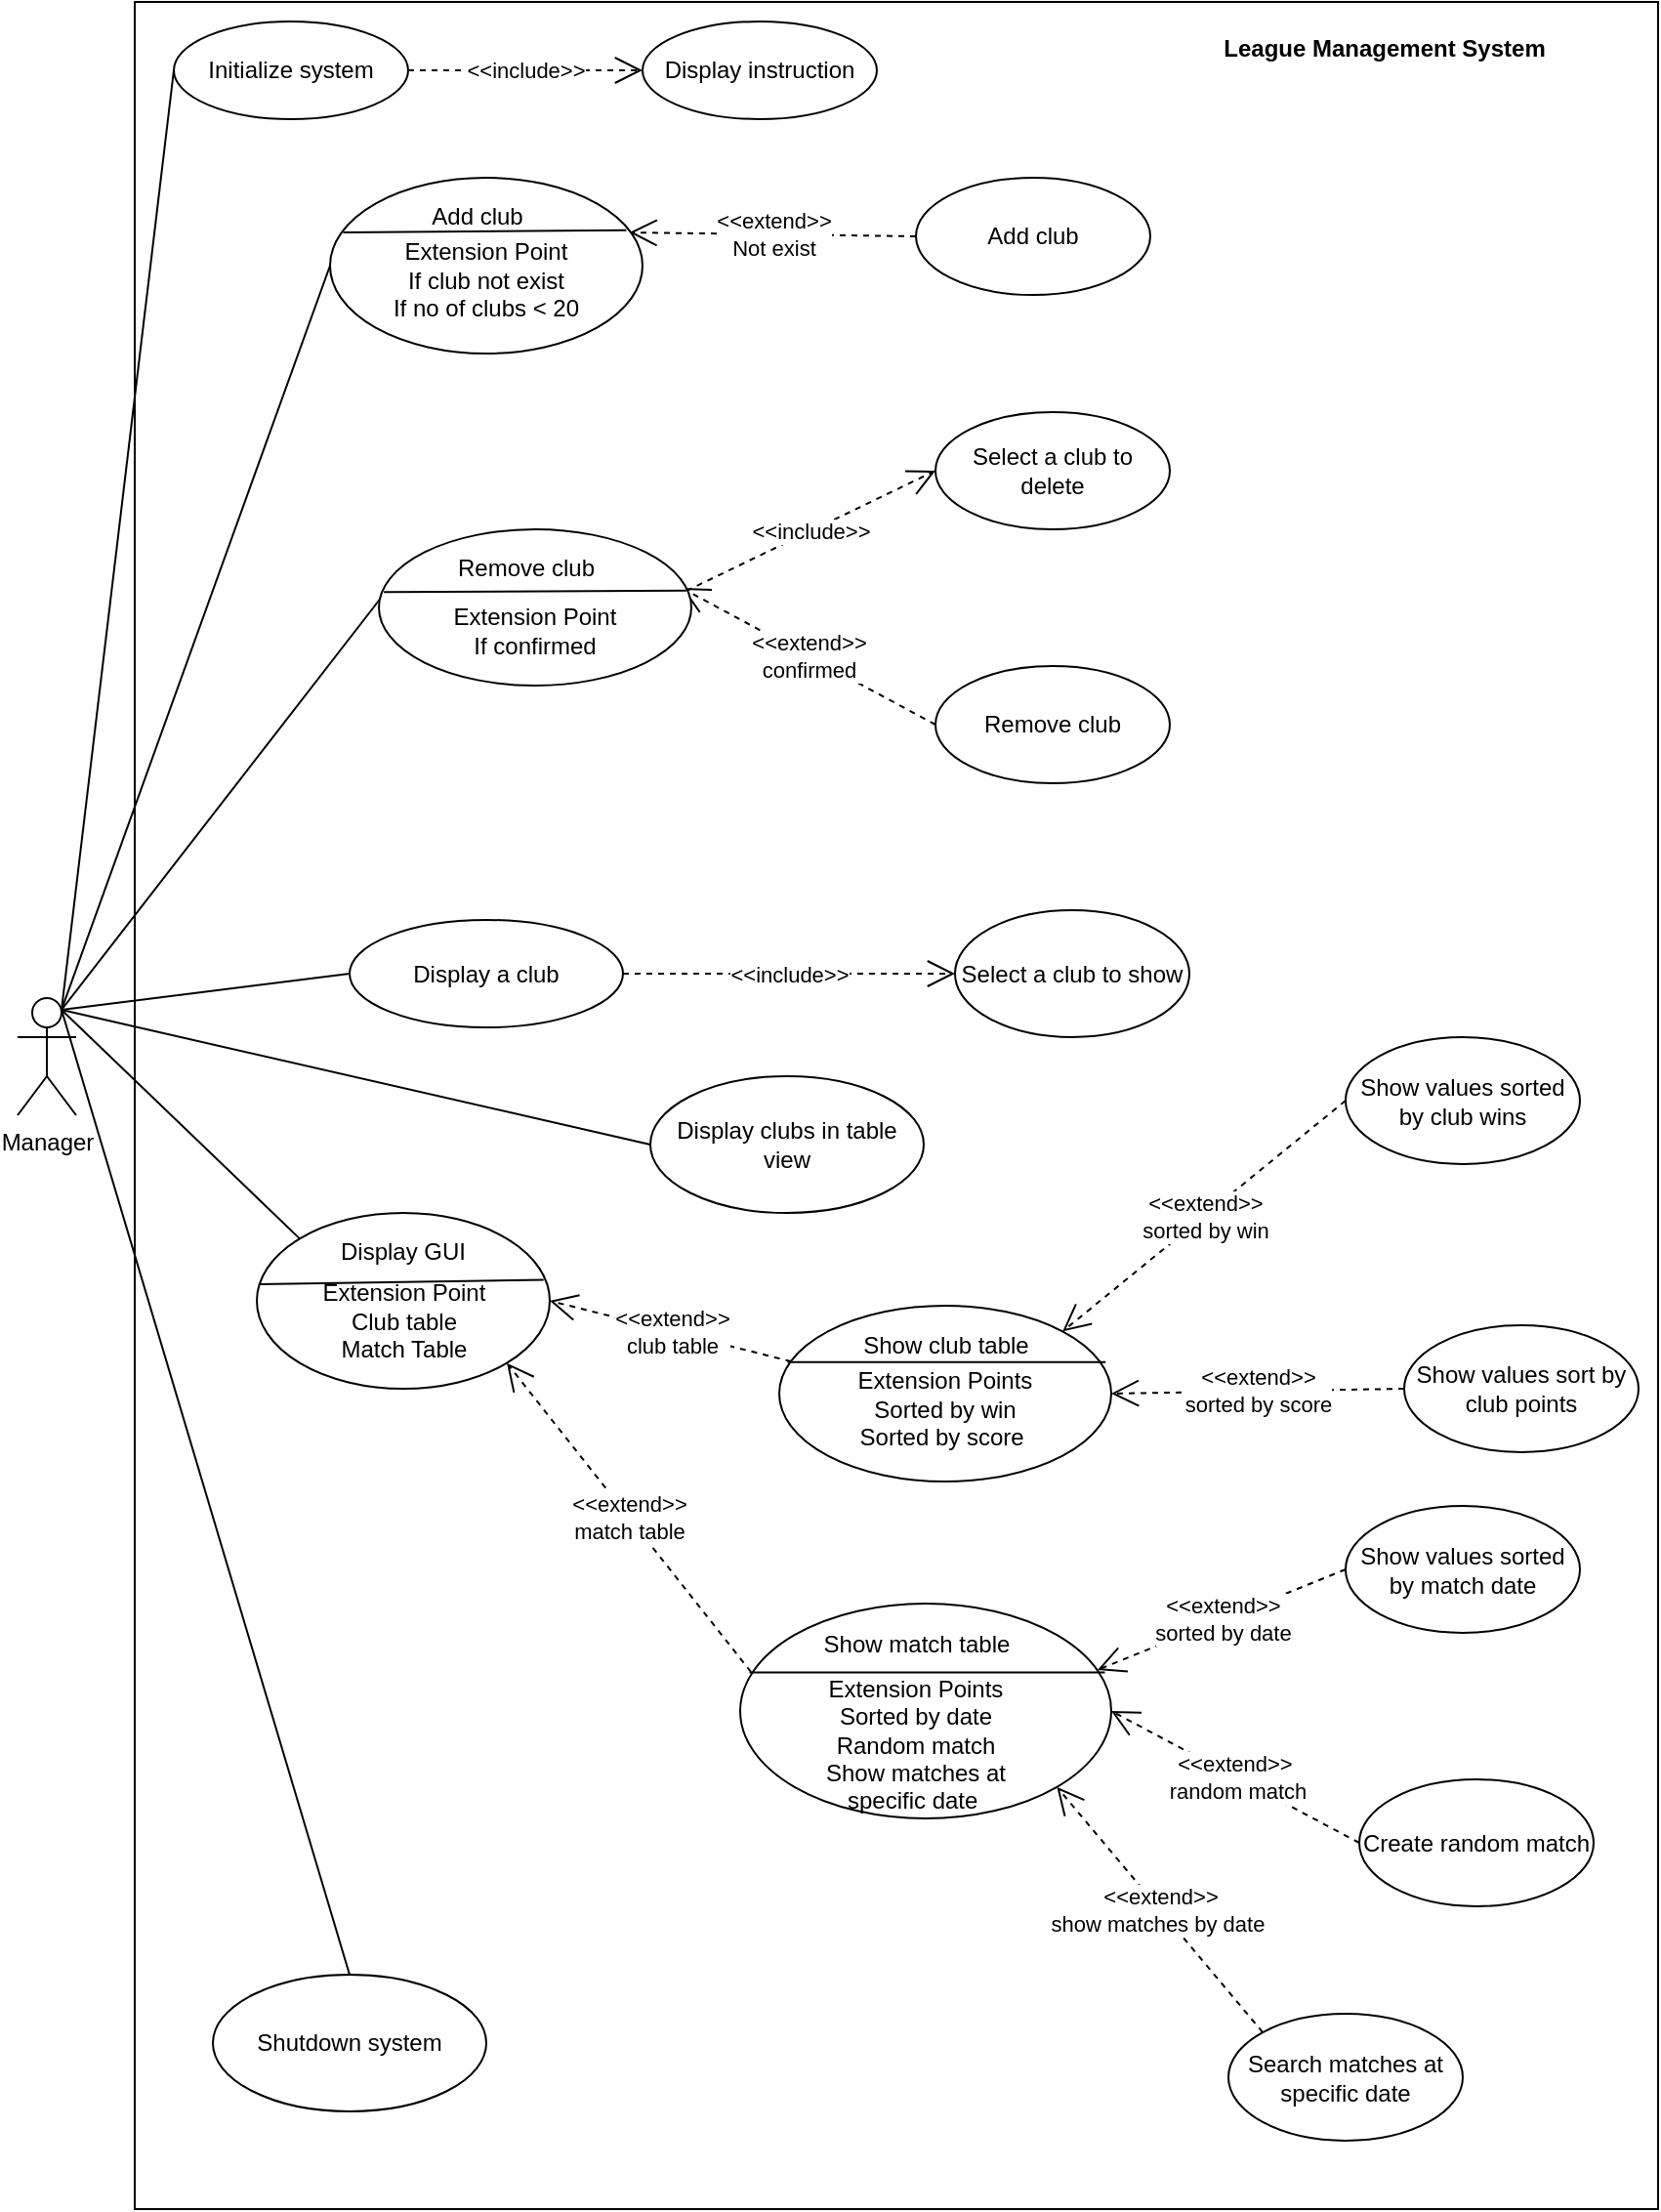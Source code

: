 <mxfile version="13.9.9" type="device"><diagram id="5LK98A33Zvllb8R47b_e" name="Page-1"><mxGraphModel dx="3317" dy="1943" grid="1" gridSize="10" guides="1" tooltips="1" connect="1" arrows="1" fold="1" page="1" pageScale="1" pageWidth="827" pageHeight="1169" math="0" shadow="0"><root><mxCell id="0"/><mxCell id="1" parent="0"/><mxCell id="uNTBhkMORHXBtHxQnhUz-1" value="Manager" style="shape=umlActor;verticalLabelPosition=bottom;verticalAlign=top;html=1;outlineConnect=0;" vertex="1" parent="1"><mxGeometry x="20" y="510" width="30" height="60" as="geometry"/></mxCell><mxCell id="uNTBhkMORHXBtHxQnhUz-2" value="" style="rounded=0;whiteSpace=wrap;html=1;" vertex="1" parent="1"><mxGeometry x="80" width="780" height="1130" as="geometry"/></mxCell><mxCell id="uNTBhkMORHXBtHxQnhUz-5" value="Display a club" style="ellipse;whiteSpace=wrap;html=1;" vertex="1" parent="1"><mxGeometry x="190" y="470" width="140" height="55" as="geometry"/></mxCell><mxCell id="uNTBhkMORHXBtHxQnhUz-8" value="Display instruction" style="ellipse;whiteSpace=wrap;html=1;" vertex="1" parent="1"><mxGeometry x="340" y="10" width="120" height="50" as="geometry"/></mxCell><mxCell id="uNTBhkMORHXBtHxQnhUz-9" value="Display clubs in table view" style="ellipse;whiteSpace=wrap;html=1;" vertex="1" parent="1"><mxGeometry x="344" y="550" width="140" height="70" as="geometry"/></mxCell><mxCell id="uNTBhkMORHXBtHxQnhUz-11" value="" style="ellipse;whiteSpace=wrap;html=1;" vertex="1" parent="1"><mxGeometry x="142.5" y="620" width="150" height="90" as="geometry"/></mxCell><mxCell id="uNTBhkMORHXBtHxQnhUz-12" value="Initialize system" style="ellipse;whiteSpace=wrap;html=1;" vertex="1" parent="1"><mxGeometry x="100" y="10" width="120" height="50" as="geometry"/></mxCell><mxCell id="uNTBhkMORHXBtHxQnhUz-13" value="Shutdown system" style="ellipse;whiteSpace=wrap;html=1;" vertex="1" parent="1"><mxGeometry x="120" y="1010" width="140" height="70" as="geometry"/></mxCell><mxCell id="uNTBhkMORHXBtHxQnhUz-14" value="" style="endArrow=none;html=1;entryX=0;entryY=0.5;entryDx=0;entryDy=0;exitX=0.75;exitY=0.1;exitDx=0;exitDy=0;exitPerimeter=0;" edge="1" parent="1" source="uNTBhkMORHXBtHxQnhUz-1" target="uNTBhkMORHXBtHxQnhUz-12"><mxGeometry width="50" height="50" relative="1" as="geometry"><mxPoint x="50" y="525" as="sourcePoint"/><mxPoint x="100" y="475" as="targetPoint"/></mxGeometry></mxCell><mxCell id="uNTBhkMORHXBtHxQnhUz-15" value="" style="endArrow=none;html=1;exitX=0.75;exitY=0.1;exitDx=0;exitDy=0;exitPerimeter=0;entryX=0;entryY=0.5;entryDx=0;entryDy=0;" edge="1" parent="1" source="uNTBhkMORHXBtHxQnhUz-1"><mxGeometry width="50" height="50" relative="1" as="geometry"><mxPoint x="160" y="420" as="sourcePoint"/><mxPoint x="180.0" y="135" as="targetPoint"/></mxGeometry></mxCell><mxCell id="uNTBhkMORHXBtHxQnhUz-16" value="" style="endArrow=none;html=1;exitX=0.75;exitY=0.1;exitDx=0;exitDy=0;exitPerimeter=0;entryX=0;entryY=0.5;entryDx=0;entryDy=0;" edge="1" parent="1" source="uNTBhkMORHXBtHxQnhUz-1"><mxGeometry width="50" height="50" relative="1" as="geometry"><mxPoint x="160" y="600" as="sourcePoint"/><mxPoint x="210" y="300.0" as="targetPoint"/></mxGeometry></mxCell><mxCell id="uNTBhkMORHXBtHxQnhUz-17" value="" style="endArrow=none;html=1;exitX=0.75;exitY=0.1;exitDx=0;exitDy=0;exitPerimeter=0;entryX=0;entryY=0.5;entryDx=0;entryDy=0;" edge="1" parent="1" source="uNTBhkMORHXBtHxQnhUz-1" target="uNTBhkMORHXBtHxQnhUz-5"><mxGeometry width="50" height="50" relative="1" as="geometry"><mxPoint x="160" y="600" as="sourcePoint"/><mxPoint x="210" y="550" as="targetPoint"/></mxGeometry></mxCell><mxCell id="uNTBhkMORHXBtHxQnhUz-18" value="" style="endArrow=none;html=1;exitX=0.75;exitY=0.1;exitDx=0;exitDy=0;exitPerimeter=0;entryX=0;entryY=0.5;entryDx=0;entryDy=0;" edge="1" parent="1" source="uNTBhkMORHXBtHxQnhUz-1" target="uNTBhkMORHXBtHxQnhUz-9"><mxGeometry width="50" height="50" relative="1" as="geometry"><mxPoint x="40" y="520" as="sourcePoint"/><mxPoint x="210" y="640" as="targetPoint"/></mxGeometry></mxCell><mxCell id="uNTBhkMORHXBtHxQnhUz-19" value="" style="endArrow=none;html=1;exitX=0;exitY=0;exitDx=0;exitDy=0;entryX=0.75;entryY=0.1;entryDx=0;entryDy=0;entryPerimeter=0;" edge="1" parent="1" source="uNTBhkMORHXBtHxQnhUz-11" target="uNTBhkMORHXBtHxQnhUz-1"><mxGeometry width="50" height="50" relative="1" as="geometry"><mxPoint x="110" y="750" as="sourcePoint"/><mxPoint x="40" y="520" as="targetPoint"/></mxGeometry></mxCell><mxCell id="uNTBhkMORHXBtHxQnhUz-20" value="" style="endArrow=none;html=1;entryX=0.75;entryY=0.1;entryDx=0;entryDy=0;entryPerimeter=0;exitX=0.5;exitY=0;exitDx=0;exitDy=0;" edge="1" parent="1" source="uNTBhkMORHXBtHxQnhUz-13" target="uNTBhkMORHXBtHxQnhUz-1"><mxGeometry width="50" height="50" relative="1" as="geometry"><mxPoint x="180" y="990" as="sourcePoint"/><mxPoint x="230" y="940" as="targetPoint"/></mxGeometry></mxCell><mxCell id="uNTBhkMORHXBtHxQnhUz-24" value="&amp;lt;&amp;lt;extend&amp;gt;&amp;gt;&lt;br&gt;Not exist" style="endArrow=open;endSize=12;dashed=1;html=1;entryX=0.958;entryY=0.311;entryDx=0;entryDy=0;exitX=0;exitY=0.5;exitDx=0;exitDy=0;entryPerimeter=0;" edge="1" parent="1" source="uNTBhkMORHXBtHxQnhUz-25" target="uNTBhkMORHXBtHxQnhUz-79"><mxGeometry width="160" relative="1" as="geometry"><mxPoint x="510" y="250" as="sourcePoint"/><mxPoint x="340.0" y="135" as="targetPoint"/></mxGeometry></mxCell><mxCell id="uNTBhkMORHXBtHxQnhUz-25" value="Add club" style="ellipse;whiteSpace=wrap;html=1;" vertex="1" parent="1"><mxGeometry x="480" y="90" width="120" height="60" as="geometry"/></mxCell><mxCell id="uNTBhkMORHXBtHxQnhUz-26" value="&amp;lt;&amp;lt;include&amp;gt;&amp;gt;" style="endArrow=open;endSize=12;dashed=1;html=1;entryX=0;entryY=0.5;entryDx=0;entryDy=0;exitX=1;exitY=0.5;exitDx=0;exitDy=0;" edge="1" parent="1" source="uNTBhkMORHXBtHxQnhUz-12" target="uNTBhkMORHXBtHxQnhUz-8"><mxGeometry width="160" relative="1" as="geometry"><mxPoint x="330" y="120" as="sourcePoint"/><mxPoint x="190" y="120" as="targetPoint"/></mxGeometry></mxCell><mxCell id="uNTBhkMORHXBtHxQnhUz-30" value="Select a club to show" style="ellipse;whiteSpace=wrap;html=1;" vertex="1" parent="1"><mxGeometry x="500" y="465" width="120" height="65" as="geometry"/></mxCell><mxCell id="uNTBhkMORHXBtHxQnhUz-31" value="&amp;lt;&amp;lt;include&amp;gt;&amp;gt;" style="endArrow=open;endSize=12;dashed=1;html=1;exitX=1;exitY=0.5;exitDx=0;exitDy=0;entryX=0;entryY=0.5;entryDx=0;entryDy=0;" edge="1" parent="1" source="uNTBhkMORHXBtHxQnhUz-5" target="uNTBhkMORHXBtHxQnhUz-30"><mxGeometry width="160" relative="1" as="geometry"><mxPoint x="490" y="529.5" as="sourcePoint"/><mxPoint x="610" y="529.5" as="targetPoint"/></mxGeometry></mxCell><mxCell id="uNTBhkMORHXBtHxQnhUz-32" value="&amp;lt;&amp;lt;extend&amp;gt;&amp;gt;&lt;br&gt;confirmed" style="endArrow=open;endSize=12;dashed=1;html=1;exitX=0;exitY=0.5;exitDx=0;exitDy=0;" edge="1" parent="1" source="uNTBhkMORHXBtHxQnhUz-33"><mxGeometry width="160" relative="1" as="geometry"><mxPoint x="300" y="300" as="sourcePoint"/><mxPoint x="360" y="300" as="targetPoint"/></mxGeometry></mxCell><mxCell id="uNTBhkMORHXBtHxQnhUz-33" value="Remove club" style="ellipse;whiteSpace=wrap;html=1;" vertex="1" parent="1"><mxGeometry x="490" y="340" width="120" height="60" as="geometry"/></mxCell><mxCell id="uNTBhkMORHXBtHxQnhUz-37" value="Select a club to delete" style="ellipse;whiteSpace=wrap;html=1;" vertex="1" parent="1"><mxGeometry x="490" y="210" width="120" height="60" as="geometry"/></mxCell><mxCell id="uNTBhkMORHXBtHxQnhUz-38" value="&amp;lt;&amp;lt;include&amp;gt;&amp;gt;" style="endArrow=open;endSize=12;dashed=1;html=1;entryX=0;entryY=0.5;entryDx=0;entryDy=0;exitX=0.984;exitY=0.394;exitDx=0;exitDy=0;exitPerimeter=0;" edge="1" parent="1" source="uNTBhkMORHXBtHxQnhUz-69" target="uNTBhkMORHXBtHxQnhUz-37"><mxGeometry width="160" relative="1" as="geometry"><mxPoint x="370" y="300" as="sourcePoint"/><mxPoint x="1080.0" y="45" as="targetPoint"/></mxGeometry></mxCell><mxCell id="uNTBhkMORHXBtHxQnhUz-40" value="&amp;lt;&amp;lt;extend&amp;gt;&amp;gt;&lt;br&gt;club table" style="endArrow=open;endSize=12;dashed=1;html=1;exitX=0.036;exitY=0.317;exitDx=0;exitDy=0;entryX=1;entryY=0.5;entryDx=0;entryDy=0;exitPerimeter=0;" edge="1" parent="1" source="uNTBhkMORHXBtHxQnhUz-84" target="uNTBhkMORHXBtHxQnhUz-11"><mxGeometry width="160" relative="1" as="geometry"><mxPoint x="414.0" y="712.5" as="sourcePoint"/><mxPoint x="640" y="750" as="targetPoint"/></mxGeometry></mxCell><mxCell id="uNTBhkMORHXBtHxQnhUz-41" value="&amp;lt;&amp;lt;extend&amp;gt;&amp;gt;&lt;br&gt;match table" style="endArrow=open;endSize=12;dashed=1;html=1;entryX=1;entryY=1;entryDx=0;entryDy=0;exitX=0.029;exitY=0.318;exitDx=0;exitDy=0;exitPerimeter=0;" edge="1" parent="1" source="uNTBhkMORHXBtHxQnhUz-96" target="uNTBhkMORHXBtHxQnhUz-11"><mxGeometry width="160" relative="1" as="geometry"><mxPoint x="400" y="850" as="sourcePoint"/><mxPoint x="1085.0" y="775" as="targetPoint"/></mxGeometry></mxCell><mxCell id="uNTBhkMORHXBtHxQnhUz-45" value="&amp;lt;&amp;lt;extend&amp;gt;&amp;gt;&lt;br&gt;sorted by win" style="endArrow=open;endSize=12;dashed=1;html=1;exitX=0;exitY=0.5;exitDx=0;exitDy=0;entryX=1;entryY=0;entryDx=0;entryDy=0;" edge="1" parent="1" source="uNTBhkMORHXBtHxQnhUz-47" target="uNTBhkMORHXBtHxQnhUz-84"><mxGeometry width="160" relative="1" as="geometry"><mxPoint x="560" y="712.5" as="sourcePoint"/><mxPoint x="516.754" y="689.698" as="targetPoint"/></mxGeometry></mxCell><mxCell id="uNTBhkMORHXBtHxQnhUz-46" value="&amp;lt;&amp;lt;extend&amp;gt;&amp;gt;&lt;br&gt;sorted by score" style="endArrow=open;endSize=12;dashed=1;html=1;exitX=0;exitY=0.5;exitDx=0;exitDy=0;entryX=1;entryY=0.5;entryDx=0;entryDy=0;" edge="1" parent="1" source="uNTBhkMORHXBtHxQnhUz-48" target="uNTBhkMORHXBtHxQnhUz-84"><mxGeometry width="160" relative="1" as="geometry"><mxPoint x="620" y="822.5" as="sourcePoint"/><mxPoint x="534.0" y="712.5" as="targetPoint"/></mxGeometry></mxCell><mxCell id="uNTBhkMORHXBtHxQnhUz-47" value="Show values sorted by club wins" style="ellipse;whiteSpace=wrap;html=1;" vertex="1" parent="1"><mxGeometry x="700" y="530" width="120" height="65" as="geometry"/></mxCell><mxCell id="uNTBhkMORHXBtHxQnhUz-48" value="Show values sort by club points" style="ellipse;whiteSpace=wrap;html=1;" vertex="1" parent="1"><mxGeometry x="730" y="677.5" width="120" height="65" as="geometry"/></mxCell><mxCell id="uNTBhkMORHXBtHxQnhUz-51" value="League Management System" style="text;align=center;fontStyle=1;verticalAlign=middle;spacingLeft=3;spacingRight=3;strokeColor=none;rotatable=0;points=[[0,0.5],[1,0.5]];portConstraint=eastwest;" vertex="1" parent="1"><mxGeometry x="680" y="10" width="80" height="26" as="geometry"/></mxCell><mxCell id="uNTBhkMORHXBtHxQnhUz-53" value="" style="endArrow=none;html=1;exitX=0.008;exitY=0.406;exitDx=0;exitDy=0;entryX=0.979;entryY=0.381;entryDx=0;entryDy=0;entryPerimeter=0;exitPerimeter=0;" edge="1" parent="1" source="uNTBhkMORHXBtHxQnhUz-11" target="uNTBhkMORHXBtHxQnhUz-11"><mxGeometry width="50" height="50" relative="1" as="geometry"><mxPoint x="340" y="930" as="sourcePoint"/><mxPoint x="390" y="880" as="targetPoint"/></mxGeometry></mxCell><mxCell id="uNTBhkMORHXBtHxQnhUz-58" value="Display GUI" style="text;html=1;strokeColor=none;fillColor=none;align=center;verticalAlign=middle;whiteSpace=wrap;rounded=0;" vertex="1" parent="1"><mxGeometry x="180" y="630" width="75" height="20" as="geometry"/></mxCell><mxCell id="uNTBhkMORHXBtHxQnhUz-59" value="&lt;br&gt;Extension Point&lt;br&gt;Club table&lt;br&gt;Match Table" style="text;html=1;strokeColor=none;fillColor=none;align=center;verticalAlign=middle;whiteSpace=wrap;rounded=0;" vertex="1" parent="1"><mxGeometry x="162.5" y="657.5" width="110" height="20" as="geometry"/></mxCell><mxCell id="uNTBhkMORHXBtHxQnhUz-69" value="" style="ellipse;whiteSpace=wrap;html=1;" vertex="1" parent="1"><mxGeometry x="205" y="270" width="160" height="80" as="geometry"/></mxCell><mxCell id="uNTBhkMORHXBtHxQnhUz-70" value="&lt;br&gt;Extension Point&lt;br&gt;If confirmed" style="text;html=1;strokeColor=none;fillColor=none;align=center;verticalAlign=middle;whiteSpace=wrap;rounded=0;" vertex="1" parent="1"><mxGeometry x="230" y="305" width="110" height="20" as="geometry"/></mxCell><mxCell id="uNTBhkMORHXBtHxQnhUz-71" value="" style="endArrow=none;html=1;exitX=0.016;exitY=0.402;exitDx=0;exitDy=0;exitPerimeter=0;entryX=0.984;entryY=0.392;entryDx=0;entryDy=0;entryPerimeter=0;" edge="1" source="uNTBhkMORHXBtHxQnhUz-69" target="uNTBhkMORHXBtHxQnhUz-69" parent="1"><mxGeometry width="50" height="50" relative="1" as="geometry"><mxPoint x="195" y="315" as="sourcePoint"/><mxPoint x="355" y="300" as="targetPoint"/></mxGeometry></mxCell><mxCell id="uNTBhkMORHXBtHxQnhUz-72" value="Remove club" style="text;html=1;strokeColor=none;fillColor=none;align=center;verticalAlign=middle;whiteSpace=wrap;rounded=0;" vertex="1" parent="1"><mxGeometry x="242.5" y="280" width="75" height="20" as="geometry"/></mxCell><mxCell id="uNTBhkMORHXBtHxQnhUz-79" value="" style="ellipse;whiteSpace=wrap;html=1;" vertex="1" parent="1"><mxGeometry x="180" y="90" width="160" height="90" as="geometry"/></mxCell><mxCell id="uNTBhkMORHXBtHxQnhUz-80" value="&lt;br&gt;Extension Point&lt;br&gt;If club not exist&lt;br&gt;If no of clubs &amp;lt; 20" style="text;html=1;strokeColor=none;fillColor=none;align=center;verticalAlign=middle;whiteSpace=wrap;rounded=0;" vertex="1" parent="1"><mxGeometry x="205" y="125" width="110" height="20" as="geometry"/></mxCell><mxCell id="uNTBhkMORHXBtHxQnhUz-81" value="" style="endArrow=none;html=1;exitX=0.042;exitY=0.311;exitDx=0;exitDy=0;entryX=0.948;entryY=0.299;entryDx=0;entryDy=0;entryPerimeter=0;exitPerimeter=0;" edge="1" source="uNTBhkMORHXBtHxQnhUz-79" target="uNTBhkMORHXBtHxQnhUz-79" parent="1"><mxGeometry width="50" height="50" relative="1" as="geometry"><mxPoint x="170" y="135" as="sourcePoint"/><mxPoint x="340" y="135" as="targetPoint"/></mxGeometry></mxCell><mxCell id="uNTBhkMORHXBtHxQnhUz-82" value="Add club" style="text;html=1;strokeColor=none;fillColor=none;align=center;verticalAlign=middle;whiteSpace=wrap;rounded=0;" vertex="1" parent="1"><mxGeometry x="217.5" y="100" width="75" height="20" as="geometry"/></mxCell><mxCell id="uNTBhkMORHXBtHxQnhUz-84" value="" style="ellipse;whiteSpace=wrap;html=1;" vertex="1" parent="1"><mxGeometry x="410" y="667.5" width="170" height="90" as="geometry"/></mxCell><mxCell id="uNTBhkMORHXBtHxQnhUz-85" value="&lt;br&gt;Extension Points&lt;br&gt;Sorted by win&lt;br&gt;Sorted by score&amp;nbsp;" style="text;html=1;strokeColor=none;fillColor=none;align=center;verticalAlign=middle;whiteSpace=wrap;rounded=0;" vertex="1" parent="1"><mxGeometry x="440" y="697.5" width="110" height="30" as="geometry"/></mxCell><mxCell id="uNTBhkMORHXBtHxQnhUz-86" value="" style="endArrow=none;html=1;exitX=0.025;exitY=0.321;exitDx=0;exitDy=0;exitPerimeter=0;entryX=0.983;entryY=0.321;entryDx=0;entryDy=0;entryPerimeter=0;" edge="1" source="uNTBhkMORHXBtHxQnhUz-84" target="uNTBhkMORHXBtHxQnhUz-84" parent="1"><mxGeometry width="50" height="50" relative="1" as="geometry"><mxPoint x="650" y="976.5" as="sourcePoint"/><mxPoint x="572" y="699.5" as="targetPoint"/></mxGeometry></mxCell><mxCell id="uNTBhkMORHXBtHxQnhUz-87" value="Show club table" style="text;html=1;strokeColor=none;fillColor=none;align=center;verticalAlign=middle;whiteSpace=wrap;rounded=0;" vertex="1" parent="1"><mxGeometry x="448.75" y="677.5" width="92.5" height="20" as="geometry"/></mxCell><mxCell id="uNTBhkMORHXBtHxQnhUz-95" value="Display GUI" style="text;html=1;strokeColor=none;fillColor=none;align=center;verticalAlign=middle;whiteSpace=wrap;rounded=0;" vertex="1" parent="1"><mxGeometry x="437.5" y="844" width="75" height="20" as="geometry"/></mxCell><mxCell id="uNTBhkMORHXBtHxQnhUz-96" value="" style="ellipse;whiteSpace=wrap;html=1;" vertex="1" parent="1"><mxGeometry x="390" y="820" width="190" height="110" as="geometry"/></mxCell><mxCell id="uNTBhkMORHXBtHxQnhUz-97" value="&lt;br&gt;Extension Points&lt;br&gt;Sorted by date&lt;br&gt;Random match&lt;br&gt;Show matches at specific date&amp;nbsp;" style="text;html=1;strokeColor=none;fillColor=none;align=center;verticalAlign=middle;whiteSpace=wrap;rounded=0;" vertex="1" parent="1"><mxGeometry x="425" y="875" width="110" height="20" as="geometry"/></mxCell><mxCell id="uNTBhkMORHXBtHxQnhUz-98" value="" style="endArrow=none;html=1;exitX=0.025;exitY=0.321;exitDx=0;exitDy=0;exitPerimeter=0;entryX=0.983;entryY=0.321;entryDx=0;entryDy=0;entryPerimeter=0;" edge="1" source="uNTBhkMORHXBtHxQnhUz-96" target="uNTBhkMORHXBtHxQnhUz-96" parent="1"><mxGeometry width="50" height="50" relative="1" as="geometry"><mxPoint x="630" y="1129" as="sourcePoint"/><mxPoint x="552" y="852" as="targetPoint"/></mxGeometry></mxCell><mxCell id="uNTBhkMORHXBtHxQnhUz-99" value="Show match table" style="text;html=1;strokeColor=none;fillColor=none;align=center;verticalAlign=middle;whiteSpace=wrap;rounded=0;" vertex="1" parent="1"><mxGeometry x="428.75" y="831" width="102.5" height="20" as="geometry"/></mxCell><mxCell id="uNTBhkMORHXBtHxQnhUz-100" value="&amp;lt;&amp;lt;extend&amp;gt;&amp;gt;&lt;br&gt;sorted by date" style="endArrow=open;endSize=12;dashed=1;html=1;exitX=0;exitY=0.5;exitDx=0;exitDy=0;entryX=0.963;entryY=0.309;entryDx=0;entryDy=0;entryPerimeter=0;" edge="1" source="uNTBhkMORHXBtHxQnhUz-102" parent="1" target="uNTBhkMORHXBtHxQnhUz-96"><mxGeometry width="160" relative="1" as="geometry"><mxPoint x="640" y="1020.5" as="sourcePoint"/><mxPoint x="635.104" y="988.68" as="targetPoint"/></mxGeometry></mxCell><mxCell id="uNTBhkMORHXBtHxQnhUz-101" value="&amp;lt;&amp;lt;extend&amp;gt;&amp;gt;&lt;br&gt;&amp;nbsp;random match" style="endArrow=open;endSize=12;dashed=1;html=1;exitX=0;exitY=0.5;exitDx=0;exitDy=0;entryX=1;entryY=0.5;entryDx=0;entryDy=0;" edge="1" source="uNTBhkMORHXBtHxQnhUz-103" parent="1" target="uNTBhkMORHXBtHxQnhUz-96"><mxGeometry width="160" relative="1" as="geometry"><mxPoint x="700" y="1130.5" as="sourcePoint"/><mxPoint x="660" y="1020.5" as="targetPoint"/></mxGeometry></mxCell><mxCell id="uNTBhkMORHXBtHxQnhUz-102" value="Show values sorted by match date" style="ellipse;whiteSpace=wrap;html=1;" vertex="1" parent="1"><mxGeometry x="700" y="770" width="120" height="65" as="geometry"/></mxCell><mxCell id="uNTBhkMORHXBtHxQnhUz-103" value="Create random match" style="ellipse;whiteSpace=wrap;html=1;" vertex="1" parent="1"><mxGeometry x="707" y="910" width="120" height="65" as="geometry"/></mxCell><mxCell id="uNTBhkMORHXBtHxQnhUz-105" value="&amp;lt;&amp;lt;extend&amp;gt;&amp;gt;&lt;br&gt;show matches by date&amp;nbsp;" style="endArrow=open;endSize=12;dashed=1;html=1;exitX=0;exitY=0;exitDx=0;exitDy=0;entryX=1;entryY=1;entryDx=0;entryDy=0;" edge="1" source="uNTBhkMORHXBtHxQnhUz-106" parent="1" target="uNTBhkMORHXBtHxQnhUz-96"><mxGeometry width="160" relative="1" as="geometry"><mxPoint x="590" y="1225.5" as="sourcePoint"/><mxPoint x="470" y="970" as="targetPoint"/></mxGeometry></mxCell><mxCell id="uNTBhkMORHXBtHxQnhUz-106" value="Search matches at specific date" style="ellipse;whiteSpace=wrap;html=1;" vertex="1" parent="1"><mxGeometry x="640" y="1030" width="120" height="65" as="geometry"/></mxCell></root></mxGraphModel></diagram></mxfile>